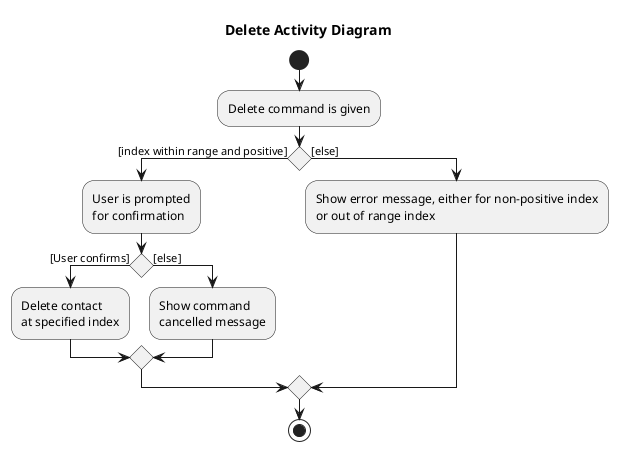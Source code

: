 @startuml
title Delete Activity Diagram
start
:Delete command is given;
if () then ([index within range and positive])
    :User is prompted
    for confirmation;
    if () then ([User confirms])
        :Delete contact
        at specified index;
    else ([else])
        :Show command
        cancelled message;
    endif
 else ([else])
    :Show error message, either for non-positive index
    or out of range index;
 endif

stop
@enduml
